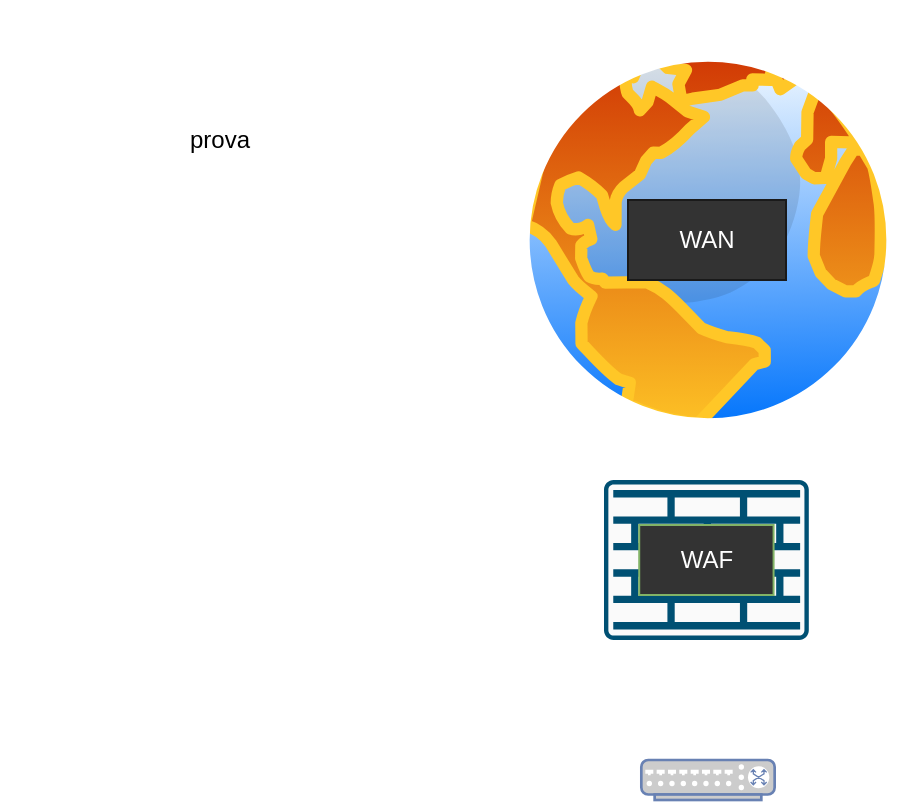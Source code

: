 <mxfile version="24.5.4" type="github">
  <diagram name="Pagina-1" id="3W4L14M-POliAq9xksL8">
    <mxGraphModel dx="1306" dy="1924" grid="1" gridSize="10" guides="1" tooltips="1" connect="1" arrows="1" fold="1" page="1" pageScale="1" pageWidth="827" pageHeight="1169" math="0" shadow="0">
      <root>
        <mxCell id="0" />
        <mxCell id="1" parent="0" />
        <mxCell id="FKNjrVZzh4Au7X5KK56g-1" value="" style="image;aspect=fixed;perimeter=ellipsePerimeter;html=1;align=center;shadow=0;dashed=0;spacingTop=3;image=img/lib/active_directory/internet_globe.svg;" parent="1" vertex="1">
          <mxGeometry x="314" y="-160" width="200" height="200" as="geometry" />
        </mxCell>
        <mxCell id="FKNjrVZzh4Au7X5KK56g-2" value="&lt;font color=&quot;#ffffff&quot;&gt;WAN&lt;/font&gt;" style="text;align=center;html=1;verticalAlign=middle;whiteSpace=wrap;rounded=0;fillColor=#333333;strokeColor=#1A1A1A;gradientColor=none;" parent="1" vertex="1">
          <mxGeometry x="374" y="-80" width="79" height="40" as="geometry" />
        </mxCell>
        <mxCell id="FKNjrVZzh4Au7X5KK56g-10" value="" style="sketch=0;points=[[0.015,0.015,0],[0.985,0.015,0],[0.985,0.985,0],[0.015,0.985,0],[0.25,0,0],[0.5,0,0],[0.75,0,0],[1,0.25,0],[1,0.5,0],[1,0.75,0],[0.75,1,0],[0.5,1,0],[0.25,1,0],[0,0.75,0],[0,0.5,0],[0,0.25,0]];verticalLabelPosition=bottom;html=1;verticalAlign=top;aspect=fixed;align=center;pointerEvents=1;shape=mxgraph.cisco19.rect;prIcon=firewall;fillColor=#FAFAFA;strokeColor=#005073;" parent="1" vertex="1">
          <mxGeometry x="362" y="60" width="102.4" height="80" as="geometry" />
        </mxCell>
        <mxCell id="FKNjrVZzh4Au7X5KK56g-11" value="&lt;font color=&quot;#ffffff&quot;&gt;WAF&lt;/font&gt;" style="text;strokeColor=#82b366;align=center;fillColor=#333333;html=1;verticalAlign=middle;whiteSpace=wrap;rounded=0;gradientColor=none;" parent="1" vertex="1">
          <mxGeometry x="379.61" y="82.5" width="67.18" height="35" as="geometry" />
        </mxCell>
        <mxCell id="FKNjrVZzh4Au7X5KK56g-12" value="" style="fontColor=#0066CC;verticalAlign=top;verticalLabelPosition=bottom;labelPosition=center;align=center;html=1;outlineConnect=0;fillColor=#CCCCCC;strokeColor=#6881B3;gradientColor=none;gradientDirection=north;strokeWidth=2;shape=mxgraph.networks.switch;" parent="1" vertex="1">
          <mxGeometry x="380.66" y="200" width="66.67" height="20" as="geometry" />
        </mxCell>
        <mxCell id="0wrUy-3UkM_fI4yHE4oS-1" value="prova" style="text;strokeColor=none;align=center;fillColor=none;html=1;verticalAlign=middle;whiteSpace=wrap;rounded=0;" vertex="1" parent="1">
          <mxGeometry x="60" y="-180" width="220" height="140" as="geometry" />
        </mxCell>
      </root>
    </mxGraphModel>
  </diagram>
</mxfile>

